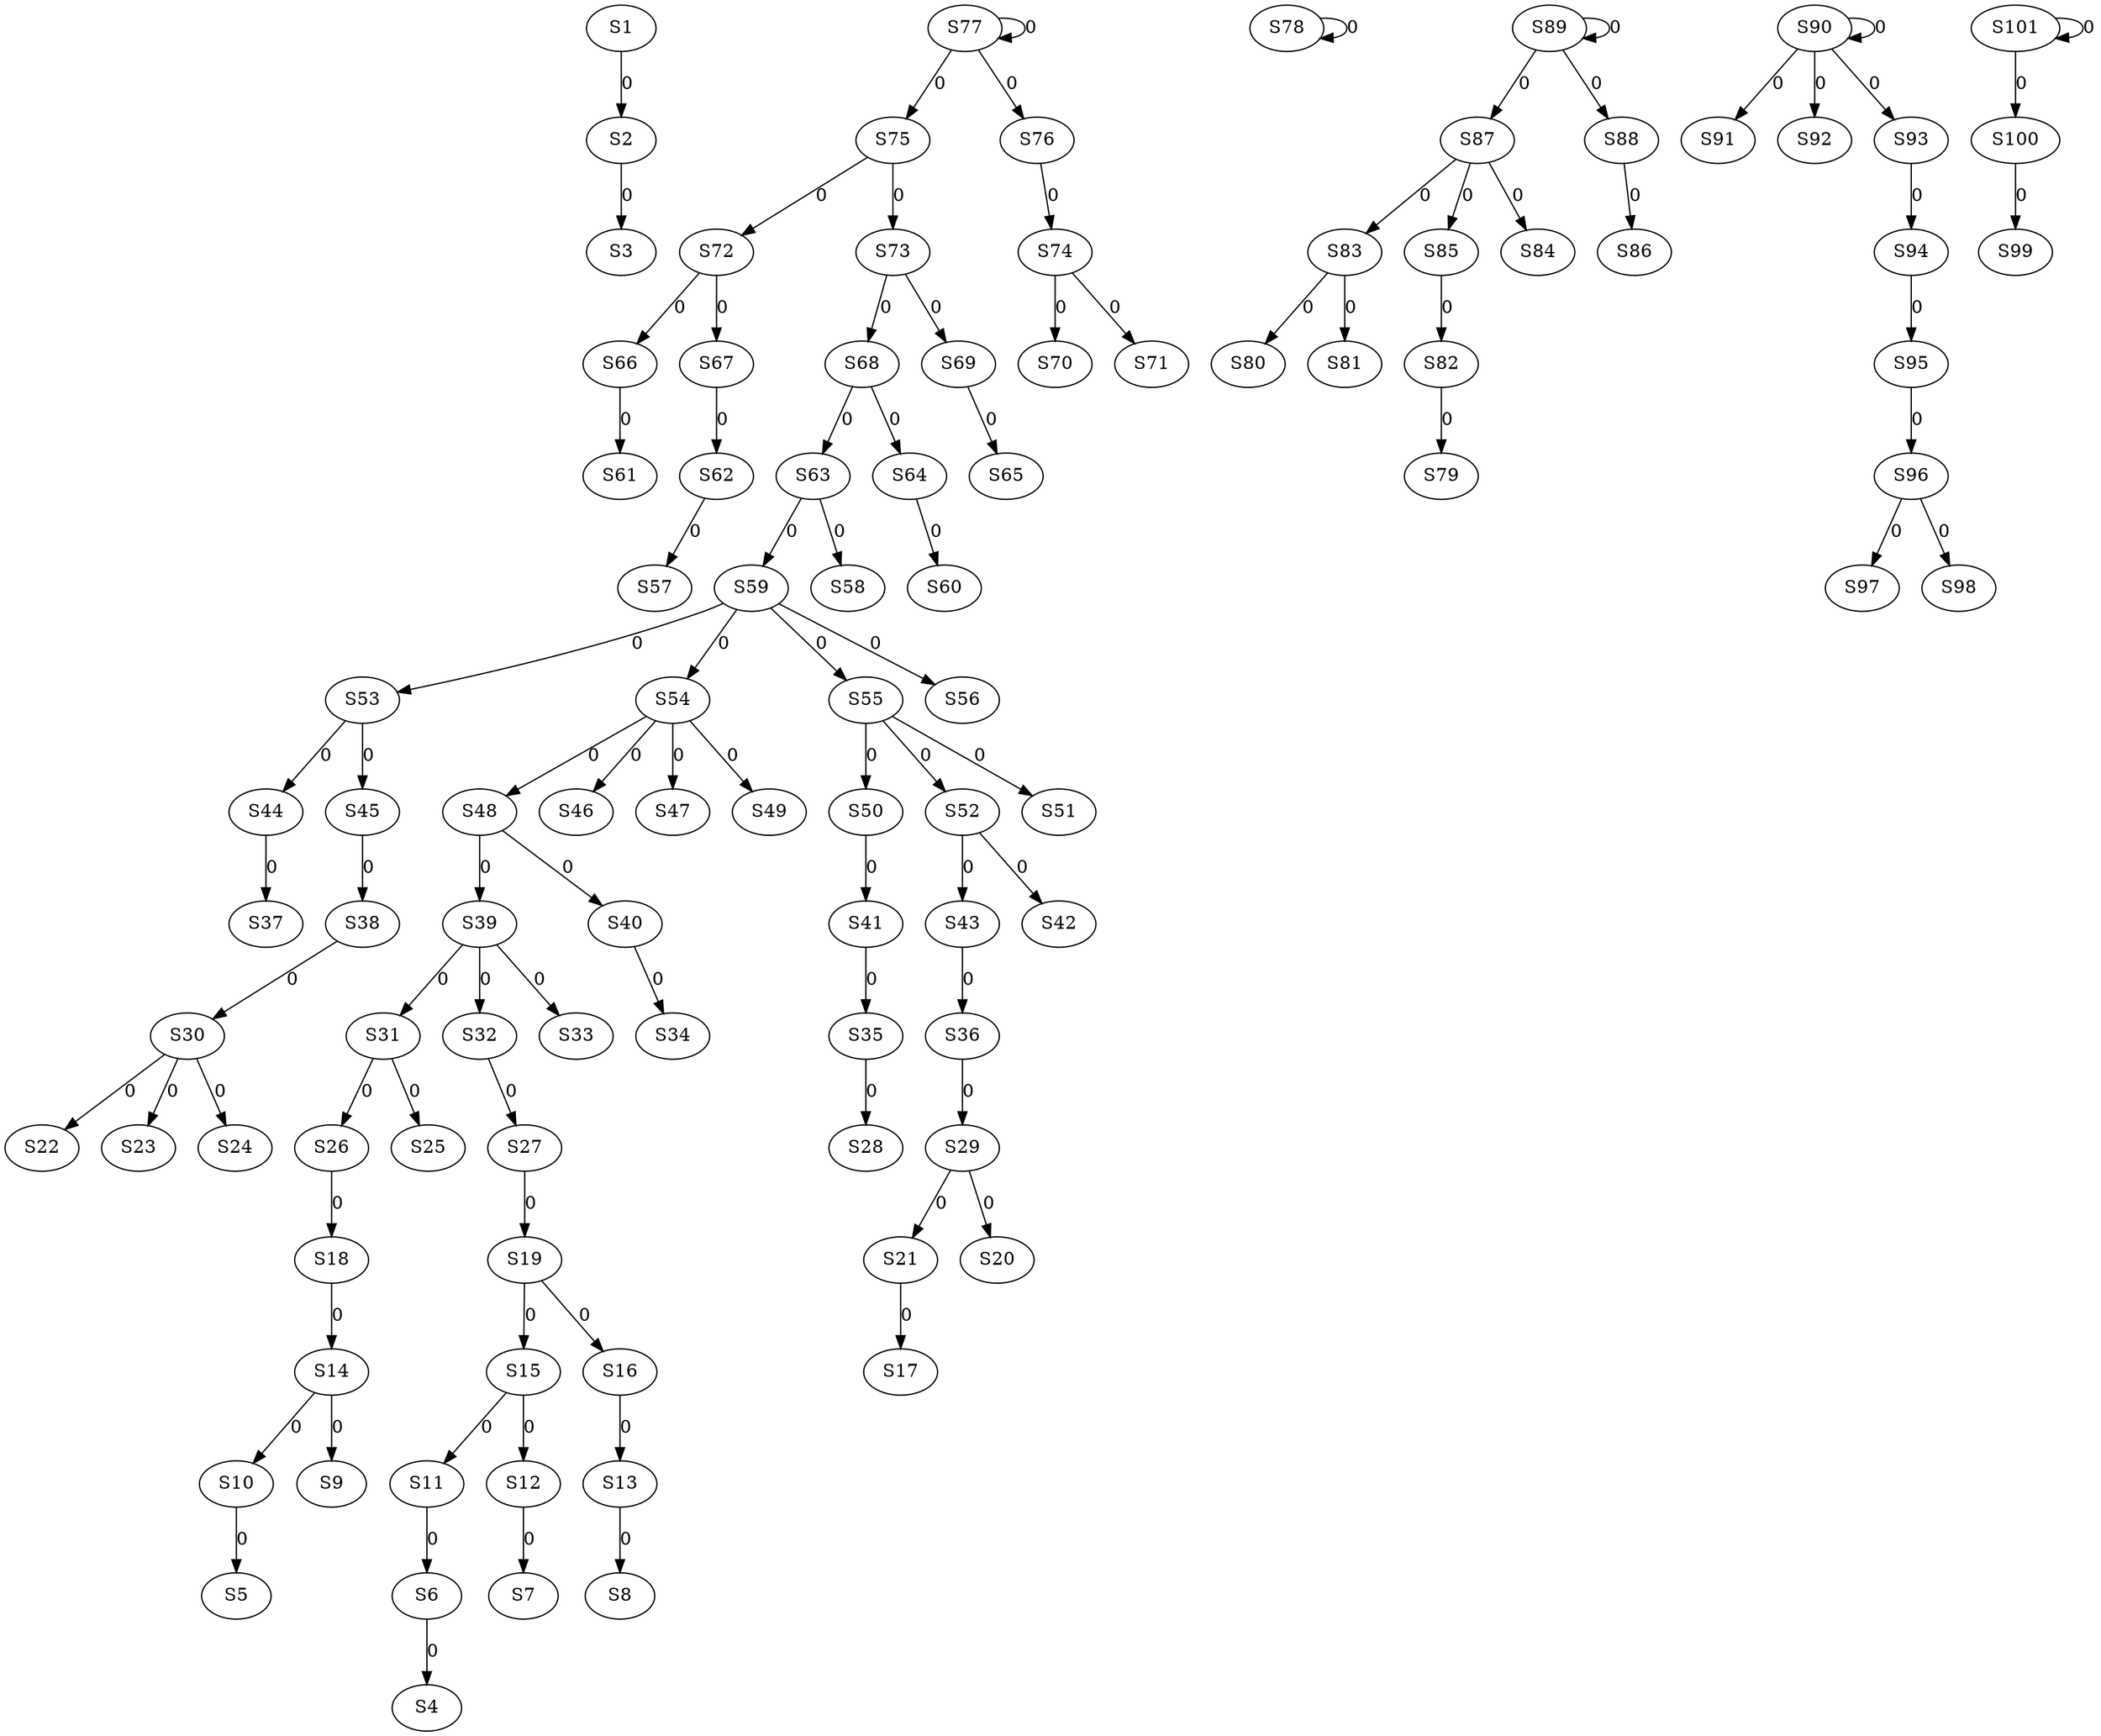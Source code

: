 strict digraph {
	S1 -> S2 [ label = 0 ];
	S2 -> S3 [ label = 0 ];
	S6 -> S4 [ label = 0 ];
	S10 -> S5 [ label = 0 ];
	S11 -> S6 [ label = 0 ];
	S12 -> S7 [ label = 0 ];
	S13 -> S8 [ label = 0 ];
	S14 -> S9 [ label = 0 ];
	S14 -> S10 [ label = 0 ];
	S15 -> S11 [ label = 0 ];
	S15 -> S12 [ label = 0 ];
	S16 -> S13 [ label = 0 ];
	S18 -> S14 [ label = 0 ];
	S19 -> S15 [ label = 0 ];
	S19 -> S16 [ label = 0 ];
	S21 -> S17 [ label = 0 ];
	S26 -> S18 [ label = 0 ];
	S27 -> S19 [ label = 0 ];
	S29 -> S20 [ label = 0 ];
	S29 -> S21 [ label = 0 ];
	S30 -> S22 [ label = 0 ];
	S30 -> S23 [ label = 0 ];
	S30 -> S24 [ label = 0 ];
	S31 -> S25 [ label = 0 ];
	S31 -> S26 [ label = 0 ];
	S32 -> S27 [ label = 0 ];
	S35 -> S28 [ label = 0 ];
	S36 -> S29 [ label = 0 ];
	S38 -> S30 [ label = 0 ];
	S39 -> S31 [ label = 0 ];
	S39 -> S32 [ label = 0 ];
	S39 -> S33 [ label = 0 ];
	S40 -> S34 [ label = 0 ];
	S41 -> S35 [ label = 0 ];
	S43 -> S36 [ label = 0 ];
	S44 -> S37 [ label = 0 ];
	S45 -> S38 [ label = 0 ];
	S48 -> S39 [ label = 0 ];
	S48 -> S40 [ label = 0 ];
	S50 -> S41 [ label = 0 ];
	S52 -> S42 [ label = 0 ];
	S52 -> S43 [ label = 0 ];
	S53 -> S44 [ label = 0 ];
	S53 -> S45 [ label = 0 ];
	S54 -> S46 [ label = 0 ];
	S54 -> S47 [ label = 0 ];
	S54 -> S48 [ label = 0 ];
	S54 -> S49 [ label = 0 ];
	S55 -> S50 [ label = 0 ];
	S55 -> S51 [ label = 0 ];
	S55 -> S52 [ label = 0 ];
	S59 -> S53 [ label = 0 ];
	S59 -> S54 [ label = 0 ];
	S59 -> S55 [ label = 0 ];
	S59 -> S56 [ label = 0 ];
	S62 -> S57 [ label = 0 ];
	S63 -> S58 [ label = 0 ];
	S63 -> S59 [ label = 0 ];
	S64 -> S60 [ label = 0 ];
	S66 -> S61 [ label = 0 ];
	S67 -> S62 [ label = 0 ];
	S68 -> S63 [ label = 0 ];
	S68 -> S64 [ label = 0 ];
	S69 -> S65 [ label = 0 ];
	S72 -> S66 [ label = 0 ];
	S72 -> S67 [ label = 0 ];
	S73 -> S68 [ label = 0 ];
	S73 -> S69 [ label = 0 ];
	S74 -> S70 [ label = 0 ];
	S74 -> S71 [ label = 0 ];
	S75 -> S72 [ label = 0 ];
	S75 -> S73 [ label = 0 ];
	S76 -> S74 [ label = 0 ];
	S77 -> S75 [ label = 0 ];
	S77 -> S76 [ label = 0 ];
	S77 -> S77 [ label = 0 ];
	S78 -> S78 [ label = 0 ];
	S82 -> S79 [ label = 0 ];
	S83 -> S80 [ label = 0 ];
	S83 -> S81 [ label = 0 ];
	S85 -> S82 [ label = 0 ];
	S87 -> S83 [ label = 0 ];
	S87 -> S84 [ label = 0 ];
	S87 -> S85 [ label = 0 ];
	S88 -> S86 [ label = 0 ];
	S89 -> S87 [ label = 0 ];
	S89 -> S88 [ label = 0 ];
	S89 -> S89 [ label = 0 ];
	S90 -> S90 [ label = 0 ];
	S90 -> S91 [ label = 0 ];
	S90 -> S92 [ label = 0 ];
	S90 -> S93 [ label = 0 ];
	S93 -> S94 [ label = 0 ];
	S94 -> S95 [ label = 0 ];
	S95 -> S96 [ label = 0 ];
	S96 -> S97 [ label = 0 ];
	S96 -> S98 [ label = 0 ];
	S100 -> S99 [ label = 0 ];
	S101 -> S100 [ label = 0 ];
	S101 -> S101 [ label = 0 ];
}